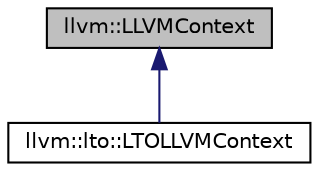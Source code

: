 digraph "llvm::LLVMContext"
{
 // LATEX_PDF_SIZE
  bgcolor="transparent";
  edge [fontname="Helvetica",fontsize="10",labelfontname="Helvetica",labelfontsize="10"];
  node [fontname="Helvetica",fontsize="10",shape="box"];
  Node1 [label="llvm::LLVMContext",height=0.2,width=0.4,color="black", fillcolor="grey75", style="filled", fontcolor="black",tooltip="This is an important class for using LLVM in a threaded context."];
  Node1 -> Node2 [dir="back",color="midnightblue",fontsize="10",style="solid",fontname="Helvetica"];
  Node2 [label="llvm::lto::LTOLLVMContext",height=0.2,width=0.4,color="black",URL="$structllvm_1_1lto_1_1LTOLLVMContext.html",tooltip="A derived class of LLVMContext that initializes itself according to a given Config object."];
}
